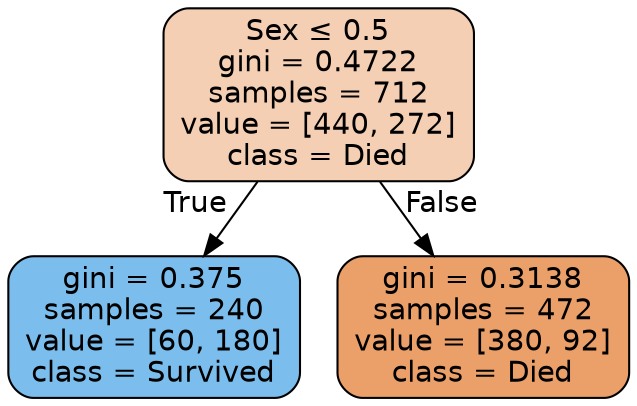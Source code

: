 digraph Tree {
node [shape=box, style="filled, rounded", color="black", fontname=helvetica] ;
edge [fontname=helvetica] ;
0 [label=<Sex &le; 0.5<br/>gini = 0.4722<br/>samples = 712<br/>value = [440, 272]<br/>class = Died>, fillcolor="#e5813961"] ;
1 [label=<gini = 0.375<br/>samples = 240<br/>value = [60, 180]<br/>class = Survived>, fillcolor="#399de5aa"] ;
0 -> 1 [labeldistance=2.5, labelangle=45, headlabel="True"] ;
2 [label=<gini = 0.3138<br/>samples = 472<br/>value = [380, 92]<br/>class = Died>, fillcolor="#e58139c1"] ;
0 -> 2 [labeldistance=2.5, labelangle=-45, headlabel="False"] ;
}